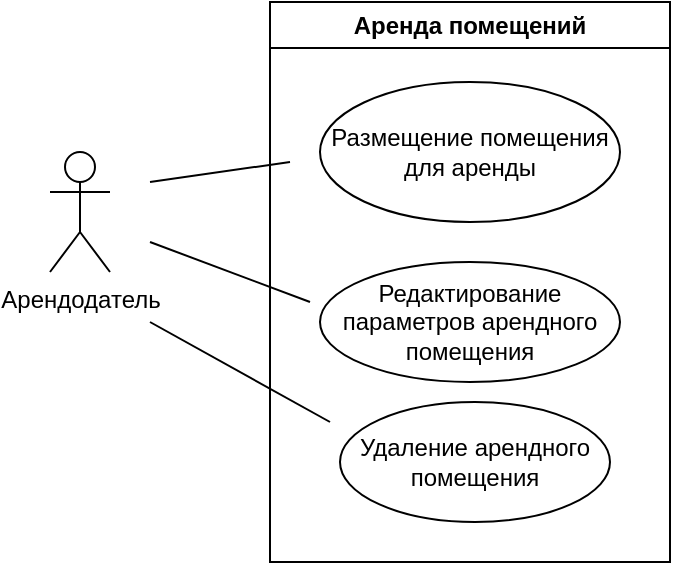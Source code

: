 <mxfile version="26.0.15">
  <diagram name="Страница — 1" id="QuQeE5PnAF2-Tw6D4unO">
    <mxGraphModel dx="600" dy="318" grid="1" gridSize="10" guides="1" tooltips="1" connect="1" arrows="1" fold="1" page="1" pageScale="1" pageWidth="827" pageHeight="1169" math="0" shadow="0">
      <root>
        <mxCell id="0" />
        <mxCell id="1" parent="0" />
        <mxCell id="4K3ndRd5pQRkz_bXpJag-1" value="Аренда помещений" style="swimlane;whiteSpace=wrap;html=1;" vertex="1" parent="1">
          <mxGeometry x="340" y="120" width="200" height="280" as="geometry" />
        </mxCell>
        <mxCell id="4K3ndRd5pQRkz_bXpJag-5" value="Размещение помещения для аренды" style="ellipse;whiteSpace=wrap;html=1;" vertex="1" parent="4K3ndRd5pQRkz_bXpJag-1">
          <mxGeometry x="25" y="40" width="150" height="70" as="geometry" />
        </mxCell>
        <mxCell id="4K3ndRd5pQRkz_bXpJag-6" value="Редактирование параметров арендного помещения" style="ellipse;whiteSpace=wrap;html=1;" vertex="1" parent="4K3ndRd5pQRkz_bXpJag-1">
          <mxGeometry x="25" y="130" width="150" height="60" as="geometry" />
        </mxCell>
        <mxCell id="4K3ndRd5pQRkz_bXpJag-9" value="Удаление арендного помещения" style="ellipse;whiteSpace=wrap;html=1;" vertex="1" parent="4K3ndRd5pQRkz_bXpJag-1">
          <mxGeometry x="35" y="200" width="135" height="60" as="geometry" />
        </mxCell>
        <mxCell id="4K3ndRd5pQRkz_bXpJag-2" value="Арендодатель" style="shape=umlActor;verticalLabelPosition=bottom;verticalAlign=top;html=1;outlineConnect=0;" vertex="1" parent="1">
          <mxGeometry x="230" y="195" width="30" height="60" as="geometry" />
        </mxCell>
        <mxCell id="4K3ndRd5pQRkz_bXpJag-7" value="" style="endArrow=none;html=1;rounded=0;" edge="1" parent="1">
          <mxGeometry width="50" height="50" relative="1" as="geometry">
            <mxPoint x="280" y="210" as="sourcePoint" />
            <mxPoint x="350" y="200" as="targetPoint" />
          </mxGeometry>
        </mxCell>
        <mxCell id="4K3ndRd5pQRkz_bXpJag-8" value="" style="endArrow=none;html=1;rounded=0;" edge="1" parent="1">
          <mxGeometry width="50" height="50" relative="1" as="geometry">
            <mxPoint x="280" y="240" as="sourcePoint" />
            <mxPoint x="360" y="270" as="targetPoint" />
          </mxGeometry>
        </mxCell>
        <mxCell id="4K3ndRd5pQRkz_bXpJag-10" value="" style="endArrow=none;html=1;rounded=0;" edge="1" parent="1">
          <mxGeometry width="50" height="50" relative="1" as="geometry">
            <mxPoint x="370" y="330" as="sourcePoint" />
            <mxPoint x="280" y="280" as="targetPoint" />
          </mxGeometry>
        </mxCell>
      </root>
    </mxGraphModel>
  </diagram>
</mxfile>
